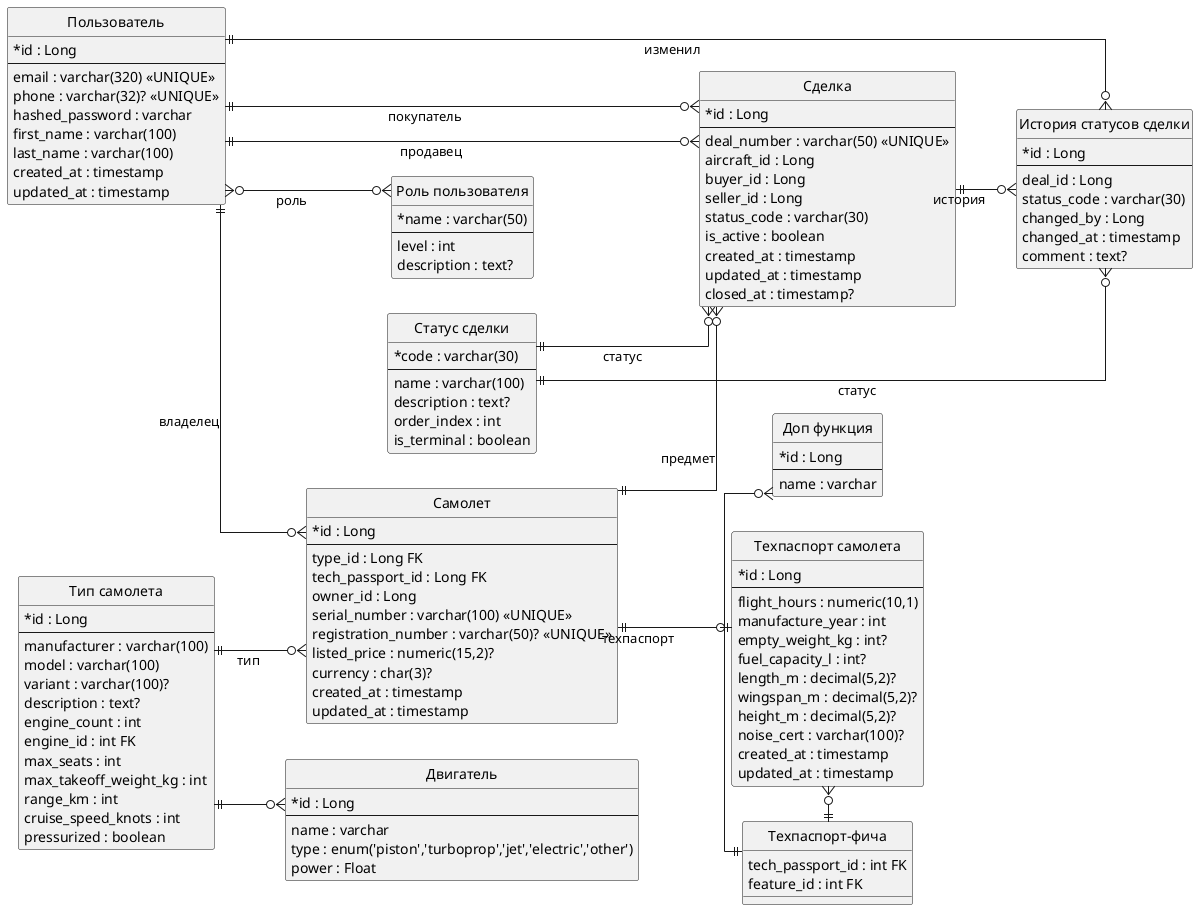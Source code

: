 @startuml
' Диаграмма ER базы данных для сайта продажи самолетов
left to right direction
hide circle
skinparam linetype ortho
skinparam classAttributeIconSize 0

entity "Пользователь" as User {
  *id : Long
  --
  email : varchar(320) <<UNIQUE>>
  phone : varchar(32)? <<UNIQUE>>
  hashed_password : varchar
  first_name : varchar(100)
  last_name : varchar(100)
  created_at : timestamp
  updated_at : timestamp
}

entity "Роль пользователя" as Role {
  *name : varchar(50)
  --
  level : int
  description : text?
}

entity "Тип самолета" as AircraftEquipment {
  * id : Long
  --
  manufacturer : varchar(100)
  model : varchar(100)
  variant : varchar(100)?
  description : text?
  engine_count : int
  engine_id : int FK
  max_seats : int
  max_takeoff_weight_kg : int
  range_km : int
  cruise_speed_knots : int
  pressurized : boolean
}

entity "Двигатель" as Engine {
    *id : Long
    --
    name : varchar
    type : enum('piston','turboprop','jet','electric','other')
    power : Float
}

entity "Доп функция" as Feature {
    *id : Long
    --
    name : varchar
}

entity "Самолет" as Aircraft {
  *id : Long
  --
  type_id : Long FK
  tech_passport_id : Long FK
  owner_id : Long
  serial_number : varchar(100) <<UNIQUE>>
  registration_number : varchar(50)? <<UNIQUE>>
  listed_price : numeric(15,2)?
  currency : char(3)?
  created_at : timestamp
  updated_at : timestamp
}

entity "Техпаспорт самолета" as TechPassport {
  *id : Long
  --
  flight_hours : numeric(10,1)
  manufacture_year : int
  empty_weight_kg : int?
  fuel_capacity_l : int?
  length_m : decimal(5,2)?
  wingspan_m : decimal(5,2)?
  height_m : decimal(5,2)?
  noise_cert : varchar(100)?
  created_at : timestamp
  updated_at : timestamp
}

entity "Техпаспорт-фича" as TechPassportFeature {
    tech_passport_id : int FK
    feature_id : int FK
}

entity "Сделка" as Deal {
  *id : Long
  --
  deal_number : varchar(50) <<UNIQUE>>
  aircraft_id : Long
  buyer_id : Long
  seller_id : Long
  status_code : varchar(30)
  is_active : boolean
  created_at : timestamp
  updated_at : timestamp
  closed_at : timestamp?
}

entity "Статус сделки" as DealStatus {
  *code : varchar(30)
  --
  name : varchar(100)
  description : text?
  order_index : int
  is_terminal : boolean
}

entity "История статусов сделки" as DealStatusHistory {
  *id : Long
  --
  deal_id : Long
  status_code : varchar(30)
  changed_by : Long
  changed_at : timestamp
  comment : text?
}

' Связи
AircraftEquipment ||--o{ Aircraft : тип
TechPassport }o-|| TechPassportFeature
TechPassportFeature ||-o{ Feature
AircraftEquipment ||--o{ Engine

User ||--o{ Aircraft : владелец

Aircraft ||--o{ Deal : предмет
User ||--o{ Deal : продавец
User ||--o{ Deal : покупатель

DealStatus ||--o{ Deal : статус
Deal ||--o{ DealStatusHistory : история
DealStatus ||--o{ DealStatusHistory : статус
User ||--o{ DealStatusHistory : изменил

' 1:0..1 техпаспорт к самолету
Aircraft ||--o| TechPassport : техпаспорт
User }o--o{ Role : роль

@enduml